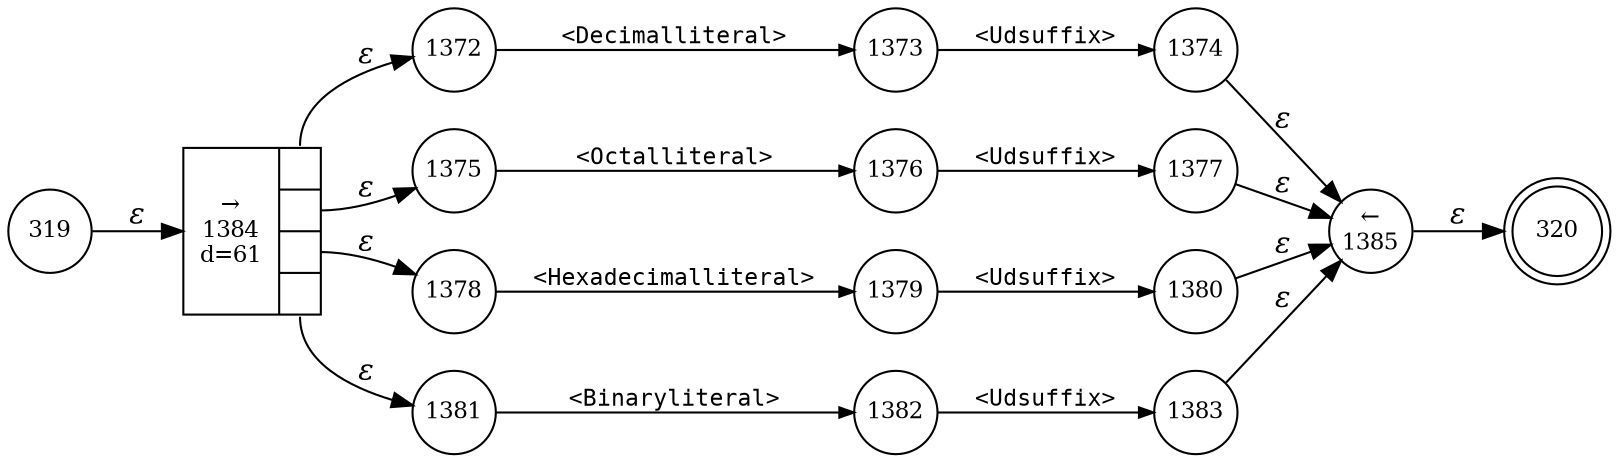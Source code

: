 digraph ATN {
rankdir=LR;
s320[fontsize=11, label="320", shape=doublecircle, fixedsize=true, width=.6];
s1376[fontsize=11,label="1376", shape=circle, fixedsize=true, width=.55, peripheries=1];
s1377[fontsize=11,label="1377", shape=circle, fixedsize=true, width=.55, peripheries=1];
s1378[fontsize=11,label="1378", shape=circle, fixedsize=true, width=.55, peripheries=1];
s1379[fontsize=11,label="1379", shape=circle, fixedsize=true, width=.55, peripheries=1];
s1380[fontsize=11,label="1380", shape=circle, fixedsize=true, width=.55, peripheries=1];
s1381[fontsize=11,label="1381", shape=circle, fixedsize=true, width=.55, peripheries=1];
s1382[fontsize=11,label="1382", shape=circle, fixedsize=true, width=.55, peripheries=1];
s1383[fontsize=11,label="1383", shape=circle, fixedsize=true, width=.55, peripheries=1];
s1384[fontsize=11,label="{&rarr;\n1384\nd=61|{<p0>|<p1>|<p2>|<p3>}}", shape=record, fixedsize=false, peripheries=1];
s1385[fontsize=11,label="&larr;\n1385", shape=circle, fixedsize=true, width=.55, peripheries=1];
s1372[fontsize=11,label="1372", shape=circle, fixedsize=true, width=.55, peripheries=1];
s1373[fontsize=11,label="1373", shape=circle, fixedsize=true, width=.55, peripheries=1];
s1374[fontsize=11,label="1374", shape=circle, fixedsize=true, width=.55, peripheries=1];
s319[fontsize=11,label="319", shape=circle, fixedsize=true, width=.55, peripheries=1];
s1375[fontsize=11,label="1375", shape=circle, fixedsize=true, width=.55, peripheries=1];
s319 -> s1384 [fontname="Times-Italic", label="&epsilon;"];
s1384:p0 -> s1372 [fontname="Times-Italic", label="&epsilon;"];
s1384:p1 -> s1375 [fontname="Times-Italic", label="&epsilon;"];
s1384:p2 -> s1378 [fontname="Times-Italic", label="&epsilon;"];
s1384:p3 -> s1381 [fontname="Times-Italic", label="&epsilon;"];
s1372 -> s1373 [fontsize=11, fontname="Courier", arrowsize=.7, label = "<Decimalliteral>", arrowhead = normal];
s1375 -> s1376 [fontsize=11, fontname="Courier", arrowsize=.7, label = "<Octalliteral>", arrowhead = normal];
s1378 -> s1379 [fontsize=11, fontname="Courier", arrowsize=.7, label = "<Hexadecimalliteral>", arrowhead = normal];
s1381 -> s1382 [fontsize=11, fontname="Courier", arrowsize=.7, label = "<Binaryliteral>", arrowhead = normal];
s1373 -> s1374 [fontsize=11, fontname="Courier", arrowsize=.7, label = "<Udsuffix>", arrowhead = normal];
s1376 -> s1377 [fontsize=11, fontname="Courier", arrowsize=.7, label = "<Udsuffix>", arrowhead = normal];
s1379 -> s1380 [fontsize=11, fontname="Courier", arrowsize=.7, label = "<Udsuffix>", arrowhead = normal];
s1382 -> s1383 [fontsize=11, fontname="Courier", arrowsize=.7, label = "<Udsuffix>", arrowhead = normal];
s1374 -> s1385 [fontname="Times-Italic", label="&epsilon;"];
s1377 -> s1385 [fontname="Times-Italic", label="&epsilon;"];
s1380 -> s1385 [fontname="Times-Italic", label="&epsilon;"];
s1383 -> s1385 [fontname="Times-Italic", label="&epsilon;"];
s1385 -> s320 [fontname="Times-Italic", label="&epsilon;"];
}
